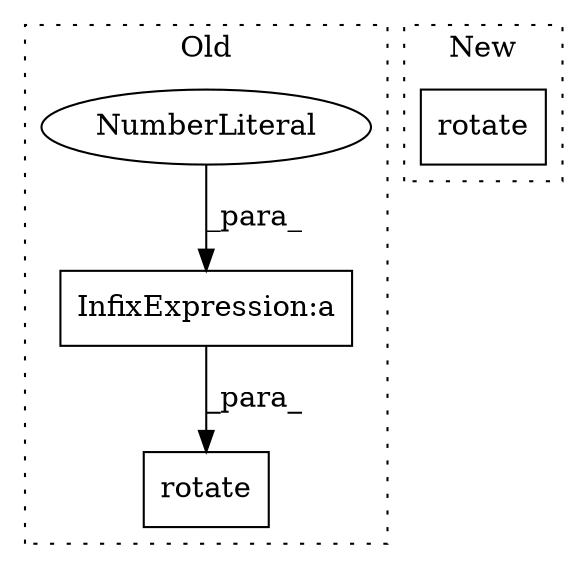 digraph G {
subgraph cluster0 {
1 [label="rotate" a="32" s="21530,21673" l="7,2" shape="box"];
3 [label="InfixExpression:a" a="27" s="21639" l="3" shape="box"];
4 [label="NumberLiteral" a="34" s="21636" l="3" shape="ellipse"];
label = "Old";
style="dotted";
}
subgraph cluster1 {
2 [label="rotate" a="32" s="22286,22307" l="7,1" shape="box"];
label = "New";
style="dotted";
}
3 -> 1 [label="_para_"];
4 -> 3 [label="_para_"];
}